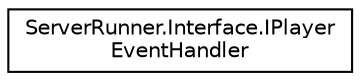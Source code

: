 digraph "Graphical Class Hierarchy"
{
  edge [fontname="Helvetica",fontsize="10",labelfontname="Helvetica",labelfontsize="10"];
  node [fontname="Helvetica",fontsize="10",shape=record];
  rankdir="LR";
  Node1 [label="ServerRunner.Interface.IPlayer\lEventHandler",height=0.2,width=0.4,color="black", fillcolor="white", style="filled",URL="$interface_server_runner_1_1_interface_1_1_i_player_event_handler.html"];
}
